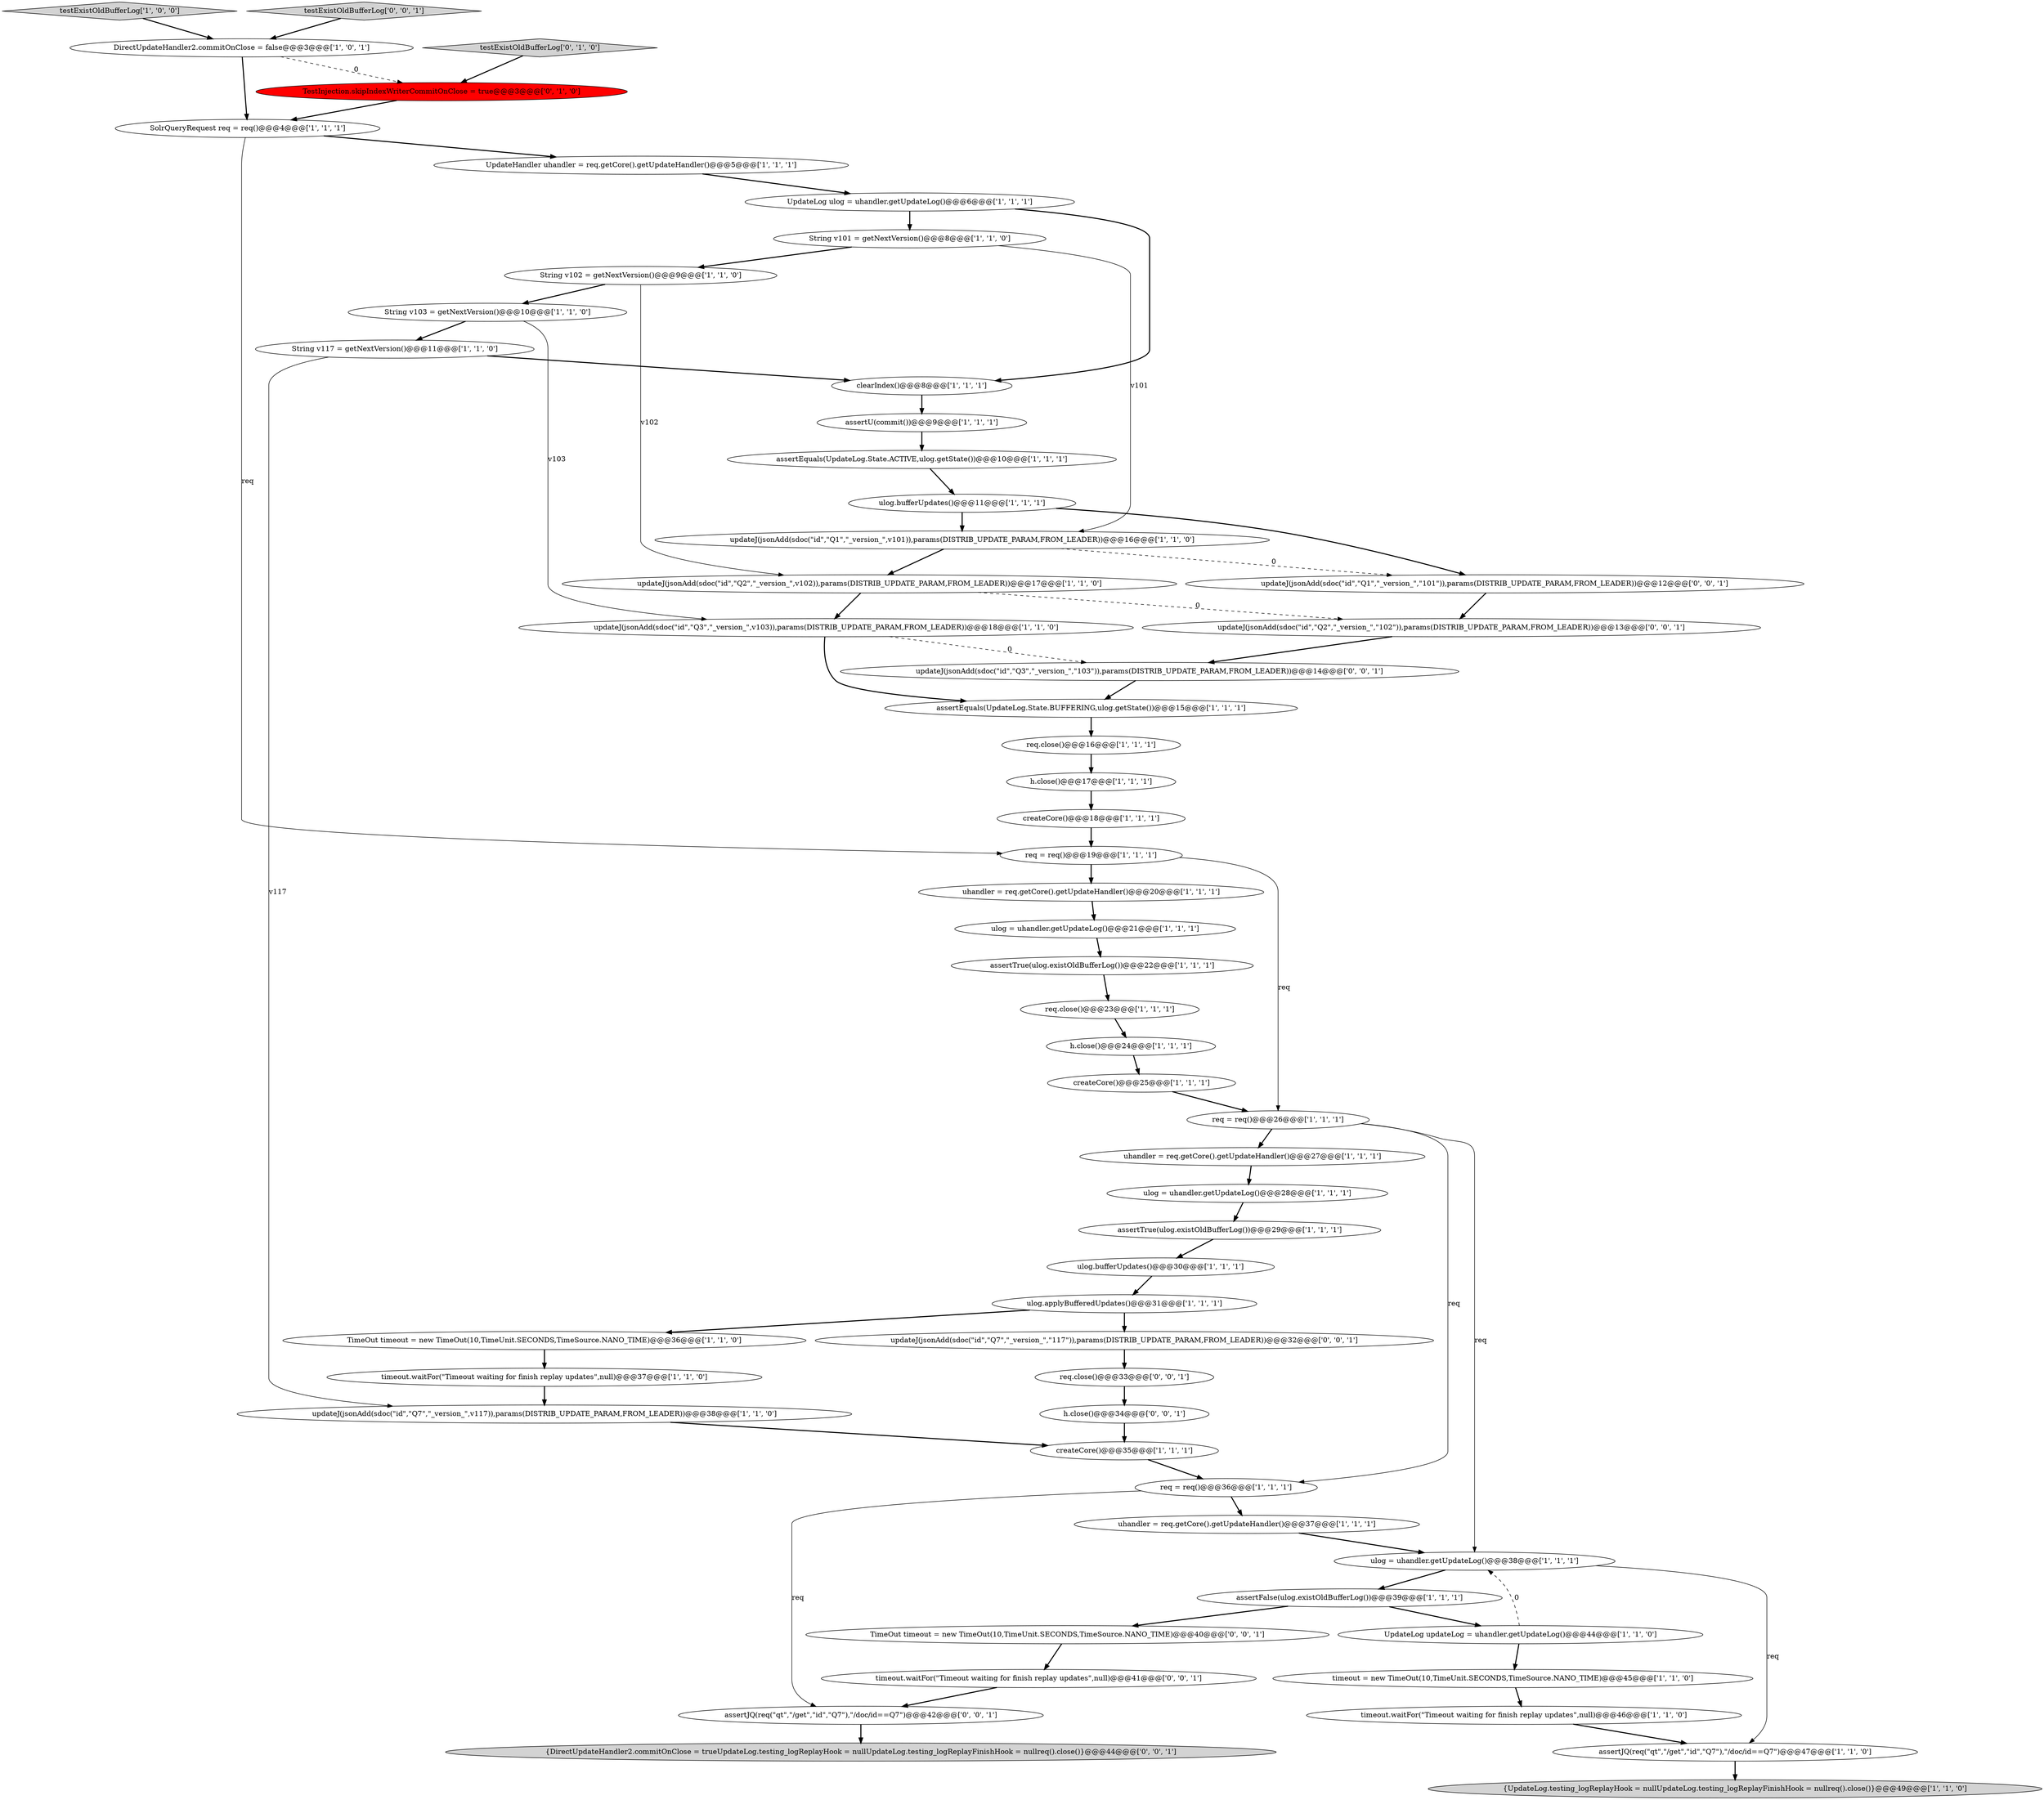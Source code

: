 digraph {
33 [style = filled, label = "req.close()@@@23@@@['1', '1', '1']", fillcolor = white, shape = ellipse image = "AAA0AAABBB1BBB"];
20 [style = filled, label = "createCore()@@@18@@@['1', '1', '1']", fillcolor = white, shape = ellipse image = "AAA0AAABBB1BBB"];
2 [style = filled, label = "updateJ(jsonAdd(sdoc(\"id\",\"Q1\",\"_version_\",v101)),params(DISTRIB_UPDATE_PARAM,FROM_LEADER))@@@16@@@['1', '1', '0']", fillcolor = white, shape = ellipse image = "AAA0AAABBB1BBB"];
37 [style = filled, label = "uhandler = req.getCore().getUpdateHandler()@@@20@@@['1', '1', '1']", fillcolor = white, shape = ellipse image = "AAA0AAABBB1BBB"];
5 [style = filled, label = "timeout.waitFor(\"Timeout waiting for finish replay updates\",null)@@@37@@@['1', '1', '0']", fillcolor = white, shape = ellipse image = "AAA0AAABBB1BBB"];
21 [style = filled, label = "assertJQ(req(\"qt\",\"/get\",\"id\",\"Q7\"),\"/doc/id==Q7\")@@@47@@@['1', '1', '0']", fillcolor = white, shape = ellipse image = "AAA0AAABBB1BBB"];
32 [style = filled, label = "assertTrue(ulog.existOldBufferLog())@@@22@@@['1', '1', '1']", fillcolor = white, shape = ellipse image = "AAA0AAABBB1BBB"];
4 [style = filled, label = "assertU(commit())@@@9@@@['1', '1', '1']", fillcolor = white, shape = ellipse image = "AAA0AAABBB1BBB"];
11 [style = filled, label = "timeout.waitFor(\"Timeout waiting for finish replay updates\",null)@@@46@@@['1', '1', '0']", fillcolor = white, shape = ellipse image = "AAA0AAABBB1BBB"];
18 [style = filled, label = "assertTrue(ulog.existOldBufferLog())@@@29@@@['1', '1', '1']", fillcolor = white, shape = ellipse image = "AAA0AAABBB1BBB"];
43 [style = filled, label = "{UpdateLog.testing_logReplayHook = nullUpdateLog.testing_logReplayFinishHook = nullreq().close()}@@@49@@@['1', '1', '0']", fillcolor = lightgray, shape = ellipse image = "AAA0AAABBB1BBB"];
53 [style = filled, label = "{DirectUpdateHandler2.commitOnClose = trueUpdateLog.testing_logReplayHook = nullUpdateLog.testing_logReplayFinishHook = nullreq().close()}@@@44@@@['0', '0', '1']", fillcolor = lightgray, shape = ellipse image = "AAA0AAABBB3BBB"];
16 [style = filled, label = "String v117 = getNextVersion()@@@11@@@['1', '1', '0']", fillcolor = white, shape = ellipse image = "AAA0AAABBB1BBB"];
39 [style = filled, label = "UpdateLog ulog = uhandler.getUpdateLog()@@@6@@@['1', '1', '1']", fillcolor = white, shape = ellipse image = "AAA0AAABBB1BBB"];
56 [style = filled, label = "assertJQ(req(\"qt\",\"/get\",\"id\",\"Q7\"),\"/doc/id==Q7\")@@@42@@@['0', '0', '1']", fillcolor = white, shape = ellipse image = "AAA0AAABBB3BBB"];
50 [style = filled, label = "updateJ(jsonAdd(sdoc(\"id\",\"Q7\",\"_version_\",\"117\")),params(DISTRIB_UPDATE_PARAM,FROM_LEADER))@@@32@@@['0', '0', '1']", fillcolor = white, shape = ellipse image = "AAA0AAABBB3BBB"];
29 [style = filled, label = "req = req()@@@36@@@['1', '1', '1']", fillcolor = white, shape = ellipse image = "AAA0AAABBB1BBB"];
13 [style = filled, label = "String v103 = getNextVersion()@@@10@@@['1', '1', '0']", fillcolor = white, shape = ellipse image = "AAA0AAABBB1BBB"];
51 [style = filled, label = "h.close()@@@34@@@['0', '0', '1']", fillcolor = white, shape = ellipse image = "AAA0AAABBB3BBB"];
17 [style = filled, label = "h.close()@@@24@@@['1', '1', '1']", fillcolor = white, shape = ellipse image = "AAA0AAABBB1BBB"];
8 [style = filled, label = "UpdateLog updateLog = uhandler.getUpdateLog()@@@44@@@['1', '1', '0']", fillcolor = white, shape = ellipse image = "AAA0AAABBB1BBB"];
27 [style = filled, label = "createCore()@@@25@@@['1', '1', '1']", fillcolor = white, shape = ellipse image = "AAA0AAABBB1BBB"];
28 [style = filled, label = "req.close()@@@16@@@['1', '1', '1']", fillcolor = white, shape = ellipse image = "AAA0AAABBB1BBB"];
40 [style = filled, label = "String v102 = getNextVersion()@@@9@@@['1', '1', '0']", fillcolor = white, shape = ellipse image = "AAA0AAABBB1BBB"];
52 [style = filled, label = "updateJ(jsonAdd(sdoc(\"id\",\"Q2\",\"_version_\",\"102\")),params(DISTRIB_UPDATE_PARAM,FROM_LEADER))@@@13@@@['0', '0', '1']", fillcolor = white, shape = ellipse image = "AAA0AAABBB3BBB"];
10 [style = filled, label = "uhandler = req.getCore().getUpdateHandler()@@@37@@@['1', '1', '1']", fillcolor = white, shape = ellipse image = "AAA0AAABBB1BBB"];
38 [style = filled, label = "updateJ(jsonAdd(sdoc(\"id\",\"Q7\",\"_version_\",v117)),params(DISTRIB_UPDATE_PARAM,FROM_LEADER))@@@38@@@['1', '1', '0']", fillcolor = white, shape = ellipse image = "AAA0AAABBB1BBB"];
15 [style = filled, label = "DirectUpdateHandler2.commitOnClose = false@@@3@@@['1', '0', '1']", fillcolor = white, shape = ellipse image = "AAA0AAABBB1BBB"];
22 [style = filled, label = "ulog = uhandler.getUpdateLog()@@@28@@@['1', '1', '1']", fillcolor = white, shape = ellipse image = "AAA0AAABBB1BBB"];
44 [style = filled, label = "clearIndex()@@@8@@@['1', '1', '1']", fillcolor = white, shape = ellipse image = "AAA0AAABBB1BBB"];
12 [style = filled, label = "assertEquals(UpdateLog.State.ACTIVE,ulog.getState())@@@10@@@['1', '1', '1']", fillcolor = white, shape = ellipse image = "AAA0AAABBB1BBB"];
57 [style = filled, label = "TimeOut timeout = new TimeOut(10,TimeUnit.SECONDS,TimeSource.NANO_TIME)@@@40@@@['0', '0', '1']", fillcolor = white, shape = ellipse image = "AAA0AAABBB3BBB"];
54 [style = filled, label = "timeout.waitFor(\"Timeout waiting for finish replay updates\",null)@@@41@@@['0', '0', '1']", fillcolor = white, shape = ellipse image = "AAA0AAABBB3BBB"];
42 [style = filled, label = "assertFalse(ulog.existOldBufferLog())@@@39@@@['1', '1', '1']", fillcolor = white, shape = ellipse image = "AAA0AAABBB1BBB"];
6 [style = filled, label = "ulog = uhandler.getUpdateLog()@@@38@@@['1', '1', '1']", fillcolor = white, shape = ellipse image = "AAA0AAABBB1BBB"];
34 [style = filled, label = "uhandler = req.getCore().getUpdateHandler()@@@27@@@['1', '1', '1']", fillcolor = white, shape = ellipse image = "AAA0AAABBB1BBB"];
19 [style = filled, label = "req = req()@@@26@@@['1', '1', '1']", fillcolor = white, shape = ellipse image = "AAA0AAABBB1BBB"];
25 [style = filled, label = "req = req()@@@19@@@['1', '1', '1']", fillcolor = white, shape = ellipse image = "AAA0AAABBB1BBB"];
30 [style = filled, label = "timeout = new TimeOut(10,TimeUnit.SECONDS,TimeSource.NANO_TIME)@@@45@@@['1', '1', '0']", fillcolor = white, shape = ellipse image = "AAA0AAABBB1BBB"];
46 [style = filled, label = "TestInjection.skipIndexWriterCommitOnClose = true@@@3@@@['0', '1', '0']", fillcolor = red, shape = ellipse image = "AAA1AAABBB2BBB"];
48 [style = filled, label = "req.close()@@@33@@@['0', '0', '1']", fillcolor = white, shape = ellipse image = "AAA0AAABBB3BBB"];
1 [style = filled, label = "String v101 = getNextVersion()@@@8@@@['1', '1', '0']", fillcolor = white, shape = ellipse image = "AAA0AAABBB1BBB"];
3 [style = filled, label = "testExistOldBufferLog['1', '0', '0']", fillcolor = lightgray, shape = diamond image = "AAA0AAABBB1BBB"];
45 [style = filled, label = "updateJ(jsonAdd(sdoc(\"id\",\"Q3\",\"_version_\",v103)),params(DISTRIB_UPDATE_PARAM,FROM_LEADER))@@@18@@@['1', '1', '0']", fillcolor = white, shape = ellipse image = "AAA0AAABBB1BBB"];
0 [style = filled, label = "SolrQueryRequest req = req()@@@4@@@['1', '1', '1']", fillcolor = white, shape = ellipse image = "AAA0AAABBB1BBB"];
41 [style = filled, label = "createCore()@@@35@@@['1', '1', '1']", fillcolor = white, shape = ellipse image = "AAA0AAABBB1BBB"];
47 [style = filled, label = "testExistOldBufferLog['0', '1', '0']", fillcolor = lightgray, shape = diamond image = "AAA0AAABBB2BBB"];
49 [style = filled, label = "updateJ(jsonAdd(sdoc(\"id\",\"Q3\",\"_version_\",\"103\")),params(DISTRIB_UPDATE_PARAM,FROM_LEADER))@@@14@@@['0', '0', '1']", fillcolor = white, shape = ellipse image = "AAA0AAABBB3BBB"];
23 [style = filled, label = "TimeOut timeout = new TimeOut(10,TimeUnit.SECONDS,TimeSource.NANO_TIME)@@@36@@@['1', '1', '0']", fillcolor = white, shape = ellipse image = "AAA0AAABBB1BBB"];
26 [style = filled, label = "h.close()@@@17@@@['1', '1', '1']", fillcolor = white, shape = ellipse image = "AAA0AAABBB1BBB"];
24 [style = filled, label = "UpdateHandler uhandler = req.getCore().getUpdateHandler()@@@5@@@['1', '1', '1']", fillcolor = white, shape = ellipse image = "AAA0AAABBB1BBB"];
7 [style = filled, label = "assertEquals(UpdateLog.State.BUFFERING,ulog.getState())@@@15@@@['1', '1', '1']", fillcolor = white, shape = ellipse image = "AAA0AAABBB1BBB"];
31 [style = filled, label = "ulog = uhandler.getUpdateLog()@@@21@@@['1', '1', '1']", fillcolor = white, shape = ellipse image = "AAA0AAABBB1BBB"];
35 [style = filled, label = "ulog.bufferUpdates()@@@11@@@['1', '1', '1']", fillcolor = white, shape = ellipse image = "AAA0AAABBB1BBB"];
55 [style = filled, label = "updateJ(jsonAdd(sdoc(\"id\",\"Q1\",\"_version_\",\"101\")),params(DISTRIB_UPDATE_PARAM,FROM_LEADER))@@@12@@@['0', '0', '1']", fillcolor = white, shape = ellipse image = "AAA0AAABBB3BBB"];
58 [style = filled, label = "testExistOldBufferLog['0', '0', '1']", fillcolor = lightgray, shape = diamond image = "AAA0AAABBB3BBB"];
9 [style = filled, label = "updateJ(jsonAdd(sdoc(\"id\",\"Q2\",\"_version_\",v102)),params(DISTRIB_UPDATE_PARAM,FROM_LEADER))@@@17@@@['1', '1', '0']", fillcolor = white, shape = ellipse image = "AAA0AAABBB1BBB"];
36 [style = filled, label = "ulog.bufferUpdates()@@@30@@@['1', '1', '1']", fillcolor = white, shape = ellipse image = "AAA0AAABBB1BBB"];
14 [style = filled, label = "ulog.applyBufferedUpdates()@@@31@@@['1', '1', '1']", fillcolor = white, shape = ellipse image = "AAA0AAABBB1BBB"];
57->54 [style = bold, label=""];
8->30 [style = bold, label=""];
19->34 [style = bold, label=""];
54->56 [style = bold, label=""];
8->6 [style = dashed, label="0"];
23->5 [style = bold, label=""];
46->0 [style = bold, label=""];
39->44 [style = bold, label=""];
35->55 [style = bold, label=""];
1->40 [style = bold, label=""];
52->49 [style = bold, label=""];
31->32 [style = bold, label=""];
41->29 [style = bold, label=""];
21->43 [style = bold, label=""];
11->21 [style = bold, label=""];
42->8 [style = bold, label=""];
35->2 [style = bold, label=""];
6->42 [style = bold, label=""];
24->39 [style = bold, label=""];
9->52 [style = dashed, label="0"];
28->26 [style = bold, label=""];
47->46 [style = bold, label=""];
18->36 [style = bold, label=""];
3->15 [style = bold, label=""];
38->41 [style = bold, label=""];
1->2 [style = solid, label="v101"];
12->35 [style = bold, label=""];
2->9 [style = bold, label=""];
50->48 [style = bold, label=""];
13->45 [style = solid, label="v103"];
40->13 [style = bold, label=""];
20->25 [style = bold, label=""];
36->14 [style = bold, label=""];
5->38 [style = bold, label=""];
13->16 [style = bold, label=""];
32->33 [style = bold, label=""];
10->6 [style = bold, label=""];
2->55 [style = dashed, label="0"];
45->7 [style = bold, label=""];
34->22 [style = bold, label=""];
45->49 [style = dashed, label="0"];
16->38 [style = solid, label="v117"];
30->11 [style = bold, label=""];
48->51 [style = bold, label=""];
22->18 [style = bold, label=""];
7->28 [style = bold, label=""];
44->4 [style = bold, label=""];
14->23 [style = bold, label=""];
37->31 [style = bold, label=""];
16->44 [style = bold, label=""];
25->37 [style = bold, label=""];
42->57 [style = bold, label=""];
9->45 [style = bold, label=""];
29->56 [style = solid, label="req"];
15->0 [style = bold, label=""];
0->24 [style = bold, label=""];
15->46 [style = dashed, label="0"];
49->7 [style = bold, label=""];
19->6 [style = solid, label="req"];
14->50 [style = bold, label=""];
25->19 [style = solid, label="req"];
4->12 [style = bold, label=""];
39->1 [style = bold, label=""];
29->10 [style = bold, label=""];
0->25 [style = solid, label="req"];
27->19 [style = bold, label=""];
17->27 [style = bold, label=""];
55->52 [style = bold, label=""];
40->9 [style = solid, label="v102"];
58->15 [style = bold, label=""];
19->29 [style = solid, label="req"];
56->53 [style = bold, label=""];
51->41 [style = bold, label=""];
26->20 [style = bold, label=""];
6->21 [style = solid, label="req"];
33->17 [style = bold, label=""];
}
